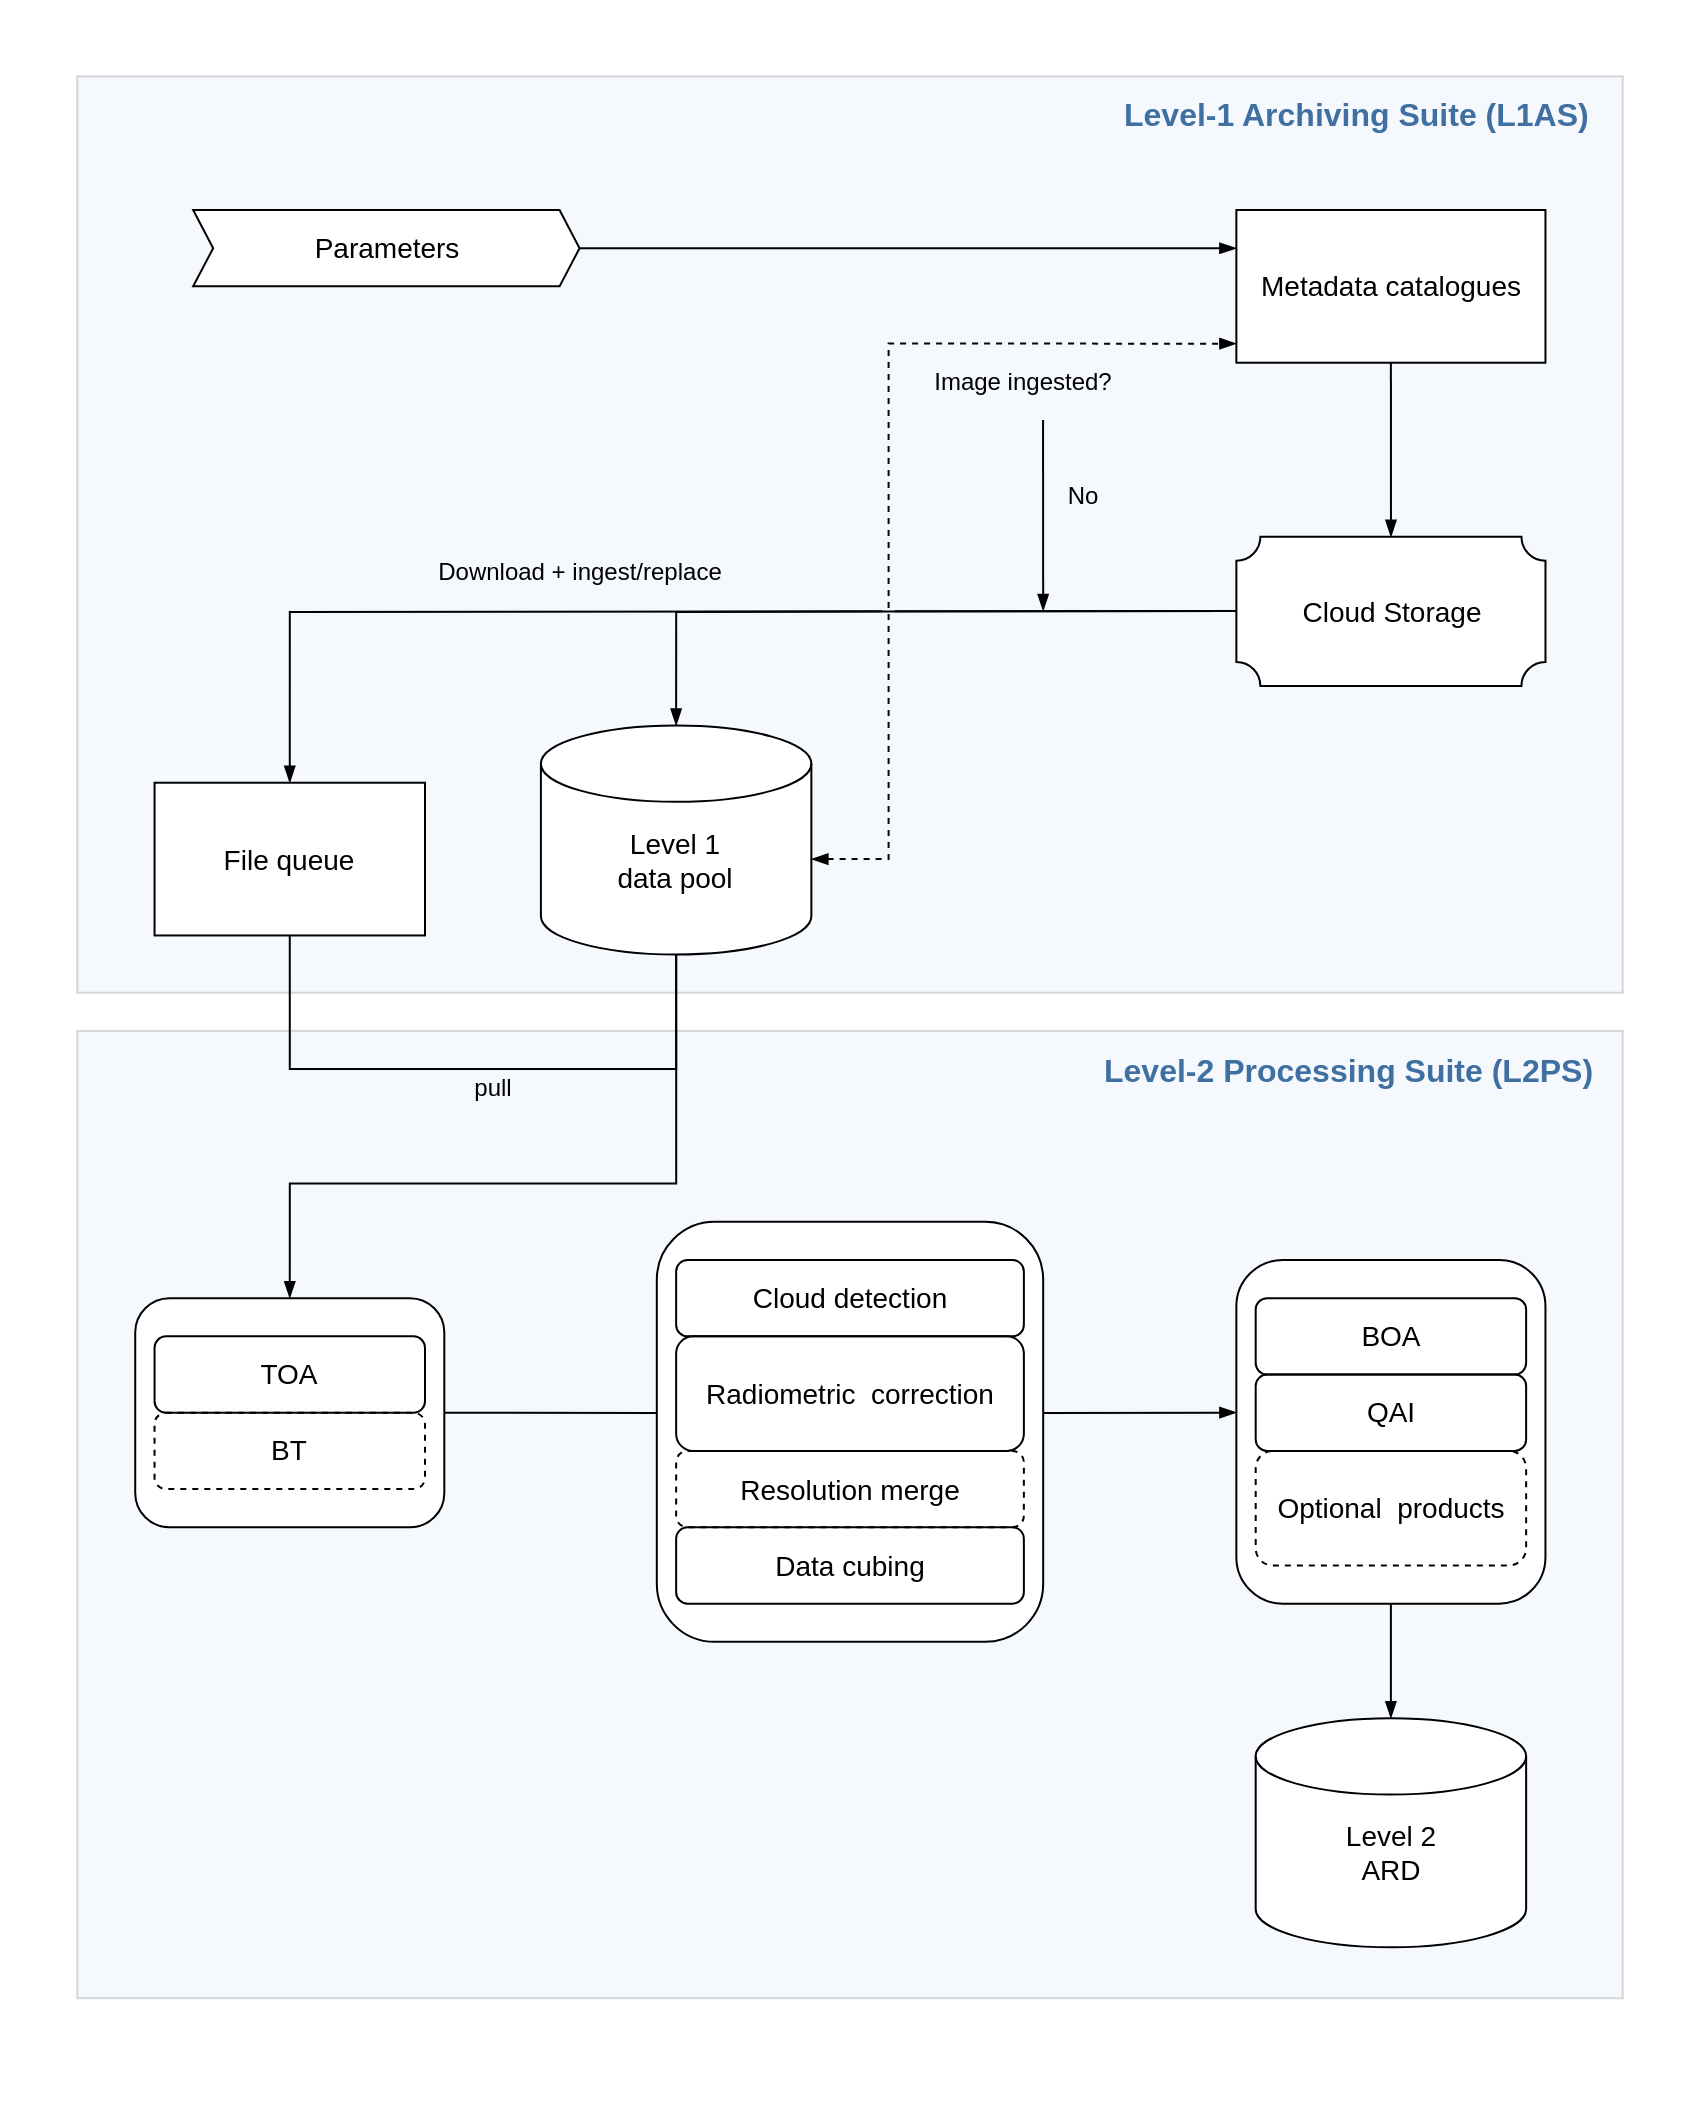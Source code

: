<mxfile version="14.5.1" type="device"><diagram id="rmyPew23WOvFFHAFt1sf" name="Page-1"><mxGraphModel dx="2770" dy="1360" grid="1" gridSize="10" guides="1" tooltips="1" connect="1" arrows="1" fold="1" page="1" pageScale="1" pageWidth="850" pageHeight="1100" math="0" shadow="0"><root><mxCell id="0"/><mxCell id="1" parent="0"/><mxCell id="0ZRtjqc5u3yz2Xx5zH93-1" value="" style="group" parent="1" vertex="1" connectable="0"><mxGeometry x="140" y="80" width="850" height="1050" as="geometry"/></mxCell><mxCell id="renW0KPL-82yQJ50f4By-45" value="" style="rounded=0;whiteSpace=wrap;html=1;fillColor=#ffffff;strokeColor=none;" parent="0ZRtjqc5u3yz2Xx5zH93-1" vertex="1"><mxGeometry width="850" height="1028.944" as="geometry"/></mxCell><mxCell id="renW0KPL-82yQJ50f4By-15" value="" style="rounded=0;whiteSpace=wrap;html=1;strokeColor=#666666;fontColor=#333333;fillColor=#D8E5FA;opacity=25;" parent="0ZRtjqc5u3yz2Xx5zH93-1" vertex="1"><mxGeometry x="38.638" y="515.456" width="772.725" height="483.663" as="geometry"/></mxCell><mxCell id="renW0KPL-82yQJ50f4By-36" value="" style="rounded=1;whiteSpace=wrap;html=1;" parent="0ZRtjqc5u3yz2Xx5zH93-1" vertex="1"><mxGeometry x="618.182" y="630.0" width="154.545" height="171.818" as="geometry"/></mxCell><mxCell id="renW0KPL-82yQJ50f4By-40" value="" style="rounded=1;whiteSpace=wrap;html=1;" parent="0ZRtjqc5u3yz2Xx5zH93-1" vertex="1"><mxGeometry x="328.409" y="610.909" width="193.182" height="210.0" as="geometry"/></mxCell><mxCell id="renW0KPL-82yQJ50f4By-41" value="" style="rounded=1;whiteSpace=wrap;html=1;" parent="0ZRtjqc5u3yz2Xx5zH93-1" vertex="1"><mxGeometry x="67.614" y="649.091" width="154.545" height="114.545" as="geometry"/></mxCell><mxCell id="renW0KPL-82yQJ50f4By-14" value="" style="rounded=0;whiteSpace=wrap;html=1;strokeColor=#666666;fontColor=#333333;fillColor=#D8E5FA;opacity=25;" parent="0ZRtjqc5u3yz2Xx5zH93-1" vertex="1"><mxGeometry x="38.636" y="38.182" width="772.727" height="458.182" as="geometry"/></mxCell><mxCell id="bnw_IWHUXGcyaUQyViOL-9" value="" style="verticalLabelPosition=bottom;verticalAlign=top;html=1;shape=mxgraph.basic.plaque;dx=6;" parent="0ZRtjqc5u3yz2Xx5zH93-1" vertex="1"><mxGeometry x="618.189" y="268.42" width="154.551" height="74.561" as="geometry"/></mxCell><mxCell id="bnw_IWHUXGcyaUQyViOL-12" value="&lt;font style=&quot;font-size: 14px&quot;&gt;Parameters&lt;/font&gt;" style="html=1;shadow=0;dashed=0;align=center;verticalAlign=middle;shape=mxgraph.arrows2.arrow;dy=0;dx=10;notch=10;strokeColor=#000000;strokeWidth=1;" parent="0ZRtjqc5u3yz2Xx5zH93-1" vertex="1"><mxGeometry x="96.591" y="105.0" width="193.182" height="38.182" as="geometry"/></mxCell><mxCell id="renW0KPL-82yQJ50f4By-3" style="edgeStyle=orthogonalEdgeStyle;rounded=0;jumpStyle=gap;orthogonalLoop=1;jettySize=auto;html=1;startArrow=none;startFill=0;endArrow=blockThin;endFill=1;" parent="0ZRtjqc5u3yz2Xx5zH93-1" source="bnw_IWHUXGcyaUQyViOL-15" target="bnw_IWHUXGcyaUQyViOL-9" edge="1"><mxGeometry relative="1" as="geometry"/></mxCell><mxCell id="bnw_IWHUXGcyaUQyViOL-15" value="&lt;font style=&quot;font-size: 14px&quot;&gt;Metadata catalogues&lt;/font&gt;" style="rounded=0;whiteSpace=wrap;html=1;strokeColor=#000000;strokeWidth=1;" parent="0ZRtjqc5u3yz2Xx5zH93-1" vertex="1"><mxGeometry x="618.182" y="105.0" width="154.545" height="76.364" as="geometry"/></mxCell><mxCell id="renW0KPL-82yQJ50f4By-27" style="edgeStyle=orthogonalEdgeStyle;rounded=0;jumpStyle=gap;orthogonalLoop=1;jettySize=auto;html=1;entryX=0.5;entryY=0;entryDx=0;entryDy=0;startArrow=none;startFill=0;endArrow=blockThin;endFill=1;" parent="0ZRtjqc5u3yz2Xx5zH93-1" source="bnw_IWHUXGcyaUQyViOL-16" target="renW0KPL-82yQJ50f4By-41" edge="1"><mxGeometry relative="1" as="geometry"><Array as="points"><mxPoint x="338.068" y="591.818"/><mxPoint x="144.886" y="591.818"/></Array></mxGeometry></mxCell><mxCell id="bnw_IWHUXGcyaUQyViOL-16" value="" style="strokeWidth=1;html=1;shape=mxgraph.flowchart.database;whiteSpace=wrap;" parent="0ZRtjqc5u3yz2Xx5zH93-1" vertex="1"><mxGeometry x="270.455" y="362.727" width="135.227" height="114.545" as="geometry"/></mxCell><mxCell id="renW0KPL-82yQJ50f4By-26" style="edgeStyle=orthogonalEdgeStyle;rounded=0;jumpStyle=gap;orthogonalLoop=1;jettySize=auto;html=1;entryX=0.5;entryY=1;entryDx=0;entryDy=0;entryPerimeter=0;startArrow=none;startFill=0;endArrow=none;endFill=0;exitX=0.5;exitY=1;exitDx=0;exitDy=0;" parent="0ZRtjqc5u3yz2Xx5zH93-1" source="bnw_IWHUXGcyaUQyViOL-17" target="bnw_IWHUXGcyaUQyViOL-16" edge="1"><mxGeometry relative="1" as="geometry"><Array as="points"><mxPoint x="144.886" y="534.545"/><mxPoint x="338.068" y="534.545"/></Array></mxGeometry></mxCell><mxCell id="bnw_IWHUXGcyaUQyViOL-17" value="&lt;font style=&quot;font-size: 14px&quot;&gt;File queue&lt;/font&gt;" style="rounded=0;whiteSpace=wrap;html=1;strokeColor=#000000;strokeWidth=1;" parent="0ZRtjqc5u3yz2Xx5zH93-1" vertex="1"><mxGeometry x="77.273" y="391.364" width="135.227" height="76.364" as="geometry"/></mxCell><mxCell id="renW0KPL-82yQJ50f4By-4" style="edgeStyle=orthogonalEdgeStyle;rounded=0;jumpStyle=gap;orthogonalLoop=1;jettySize=auto;html=1;entryX=0;entryY=0.875;entryDx=0;entryDy=0;entryPerimeter=0;startArrow=blockThin;startFill=1;endArrow=blockThin;endFill=1;dashed=1;" parent="0ZRtjqc5u3yz2Xx5zH93-1" source="renW0KPL-82yQJ50f4By-1" target="bnw_IWHUXGcyaUQyViOL-15" edge="1"><mxGeometry relative="1" as="geometry"><Array as="points"><mxPoint x="444.318" y="429.545"/><mxPoint x="444.318" y="171.818"/></Array></mxGeometry></mxCell><mxCell id="renW0KPL-82yQJ50f4By-1" value="&lt;font style=&quot;font-size: 14px&quot;&gt;Level 1&lt;br&gt;data pool&lt;/font&gt;" style="text;html=1;strokeColor=none;fillColor=none;align=center;verticalAlign=middle;whiteSpace=wrap;rounded=0;" parent="0ZRtjqc5u3yz2Xx5zH93-1" vertex="1"><mxGeometry x="270.455" y="400.909" width="135.227" height="57.273" as="geometry"/></mxCell><mxCell id="renW0KPL-82yQJ50f4By-6" style="edgeStyle=orthogonalEdgeStyle;rounded=0;jumpStyle=none;orthogonalLoop=1;jettySize=auto;html=1;entryX=0.5;entryY=0;entryDx=0;entryDy=0;entryPerimeter=0;startArrow=none;startFill=0;endArrow=blockThin;endFill=1;" parent="0ZRtjqc5u3yz2Xx5zH93-1" target="bnw_IWHUXGcyaUQyViOL-16" edge="1"><mxGeometry relative="1" as="geometry"><mxPoint x="618.182" y="305.455" as="sourcePoint"/></mxGeometry></mxCell><mxCell id="renW0KPL-82yQJ50f4By-7" style="edgeStyle=orthogonalEdgeStyle;rounded=0;jumpStyle=gap;orthogonalLoop=1;jettySize=auto;html=1;startArrow=none;startFill=0;endArrow=blockThin;endFill=1;entryX=0.5;entryY=0;entryDx=0;entryDy=0;" parent="0ZRtjqc5u3yz2Xx5zH93-1" target="bnw_IWHUXGcyaUQyViOL-17" edge="1"><mxGeometry relative="1" as="geometry"><mxPoint x="135.227" y="381.818" as="targetPoint"/><mxPoint x="618.182" y="305.455" as="sourcePoint"/></mxGeometry></mxCell><mxCell id="renW0KPL-82yQJ50f4By-5" value="&lt;font style=&quot;font-size: 14px&quot;&gt;Cloud Storage&lt;/font&gt;" style="text;html=1;strokeColor=none;fillColor=none;align=center;verticalAlign=middle;whiteSpace=wrap;rounded=0;" parent="0ZRtjqc5u3yz2Xx5zH93-1" vertex="1"><mxGeometry x="637.5" y="268.42" width="115.913" height="74.561" as="geometry"/></mxCell><mxCell id="renW0KPL-82yQJ50f4By-8" value="&lt;font style=&quot;font-size: 12px&quot;&gt;Image ingested?&lt;/font&gt;" style="text;html=1;strokeColor=none;fillColor=none;align=center;verticalAlign=middle;whiteSpace=wrap;rounded=0;" parent="0ZRtjqc5u3yz2Xx5zH93-1" vertex="1"><mxGeometry x="444.318" y="171.818" width="135.227" height="38.182" as="geometry"/></mxCell><mxCell id="renW0KPL-82yQJ50f4By-9" value="" style="endArrow=blockThin;html=1;exitX=0.571;exitY=1;exitDx=0;exitDy=0;exitPerimeter=0;endFill=1;" parent="0ZRtjqc5u3yz2Xx5zH93-1" source="renW0KPL-82yQJ50f4By-8" edge="1"><mxGeometry width="50" height="50" relative="1" as="geometry"><mxPoint x="386.364" y="171.818" as="sourcePoint"/><mxPoint x="521.591" y="305.455" as="targetPoint"/></mxGeometry></mxCell><mxCell id="renW0KPL-82yQJ50f4By-10" value="&lt;font style=&quot;font-size: 12px&quot;&gt;No&lt;/font&gt;" style="text;html=1;strokeColor=none;fillColor=none;align=center;verticalAlign=middle;whiteSpace=wrap;rounded=0;" parent="0ZRtjqc5u3yz2Xx5zH93-1" vertex="1"><mxGeometry x="521.591" y="229.091" width="38.636" height="38.182" as="geometry"/></mxCell><mxCell id="renW0KPL-82yQJ50f4By-11" value="&lt;font style=&quot;font-size: 12px&quot;&gt;Download + ingest/replace&lt;/font&gt;" style="text;html=1;strokeColor=none;fillColor=none;align=center;verticalAlign=middle;whiteSpace=wrap;rounded=0;" parent="0ZRtjqc5u3yz2Xx5zH93-1" vertex="1"><mxGeometry x="154.545" y="267.273" width="270.455" height="38.182" as="geometry"/></mxCell><mxCell id="renW0KPL-82yQJ50f4By-17" value="&lt;b&gt;&lt;font color=&quot;#4070a1&quot; style=&quot;font-size: 16px&quot;&gt;Level-1 Archiving Suite (L1AS)&lt;/font&gt;&lt;/b&gt;" style="text;html=1;strokeColor=none;fillColor=none;align=left;verticalAlign=middle;whiteSpace=wrap;rounded=0;" parent="0ZRtjqc5u3yz2Xx5zH93-1" vertex="1"><mxGeometry x="560" y="38.18" width="251.36" height="38.18" as="geometry"/></mxCell><mxCell id="renW0KPL-82yQJ50f4By-18" value="&lt;b&gt;&lt;font color=&quot;#4070a1&quot; style=&quot;font-size: 16px&quot;&gt;Level-2 Processing Suite (L2PS)&lt;/font&gt;&lt;/b&gt;" style="text;html=1;strokeColor=none;fillColor=none;align=left;verticalAlign=middle;whiteSpace=wrap;rounded=0;" parent="0ZRtjqc5u3yz2Xx5zH93-1" vertex="1"><mxGeometry x="550" y="515.45" width="261.36" height="38.18" as="geometry"/></mxCell><mxCell id="renW0KPL-82yQJ50f4By-19" value="&lt;font style=&quot;font-size: 14px&quot;&gt;TOA&lt;/font&gt;" style="rounded=1;whiteSpace=wrap;html=1;fillColor=none;" parent="0ZRtjqc5u3yz2Xx5zH93-1" vertex="1"><mxGeometry x="77.273" y="668.182" width="135.227" height="38.182" as="geometry"/></mxCell><mxCell id="renW0KPL-82yQJ50f4By-20" value="&lt;font style=&quot;font-size: 14px&quot;&gt;BT&lt;/font&gt;" style="rounded=1;whiteSpace=wrap;html=1;fillColor=none;dashed=1;" parent="0ZRtjqc5u3yz2Xx5zH93-1" vertex="1"><mxGeometry x="77.273" y="706.364" width="135.227" height="38.182" as="geometry"/></mxCell><mxCell id="renW0KPL-82yQJ50f4By-22" value="&lt;font style=&quot;font-size: 14px&quot;&gt;Cloud detection&lt;/font&gt;" style="rounded=1;whiteSpace=wrap;html=1;fillColor=none;" parent="0ZRtjqc5u3yz2Xx5zH93-1" vertex="1"><mxGeometry x="338.068" y="630.0" width="173.864" height="38.182" as="geometry"/></mxCell><mxCell id="renW0KPL-82yQJ50f4By-23" value="&lt;font style=&quot;font-size: 14px&quot;&gt;Resolution merge&lt;/font&gt;" style="rounded=1;whiteSpace=wrap;html=1;fillColor=none;dashed=1;" parent="0ZRtjqc5u3yz2Xx5zH93-1" vertex="1"><mxGeometry x="338.068" y="725.455" width="173.864" height="38.182" as="geometry"/></mxCell><mxCell id="renW0KPL-82yQJ50f4By-24" value="&lt;font style=&quot;font-size: 14px&quot;&gt;Radiometric&amp;nbsp; correction&lt;/font&gt;" style="rounded=1;whiteSpace=wrap;html=1;fillColor=none;" parent="0ZRtjqc5u3yz2Xx5zH93-1" vertex="1"><mxGeometry x="338.068" y="668.182" width="173.864" height="57.273" as="geometry"/></mxCell><mxCell id="renW0KPL-82yQJ50f4By-25" value="&lt;font style=&quot;font-size: 14px&quot;&gt;Data cubing&lt;/font&gt;" style="rounded=1;whiteSpace=wrap;html=1;fillColor=none;" parent="0ZRtjqc5u3yz2Xx5zH93-1" vertex="1"><mxGeometry x="338.068" y="763.636" width="173.864" height="38.182" as="geometry"/></mxCell><mxCell id="renW0KPL-82yQJ50f4By-28" value="&lt;font style=&quot;font-size: 12px&quot;&gt;pull&lt;/font&gt;" style="text;html=1;strokeColor=none;fillColor=none;align=center;verticalAlign=middle;whiteSpace=wrap;rounded=0;" parent="0ZRtjqc5u3yz2Xx5zH93-1" vertex="1"><mxGeometry x="202.841" y="534.545" width="86.932" height="19.091" as="geometry"/></mxCell><mxCell id="renW0KPL-82yQJ50f4By-29" value="&lt;font style=&quot;font-size: 14px&quot;&gt;BOA&lt;/font&gt;" style="rounded=1;whiteSpace=wrap;html=1;fillColor=none;" parent="0ZRtjqc5u3yz2Xx5zH93-1" vertex="1"><mxGeometry x="627.841" y="649.091" width="135.227" height="38.182" as="geometry"/></mxCell><mxCell id="renW0KPL-82yQJ50f4By-31" value="&lt;font style=&quot;font-size: 14px&quot;&gt;QAI&lt;/font&gt;" style="rounded=1;whiteSpace=wrap;html=1;fillColor=none;" parent="0ZRtjqc5u3yz2Xx5zH93-1" vertex="1"><mxGeometry x="627.841" y="687.273" width="135.227" height="38.182" as="geometry"/></mxCell><mxCell id="renW0KPL-82yQJ50f4By-32" value="&lt;font style=&quot;font-size: 14px&quot;&gt;Optional&amp;nbsp; products&lt;/font&gt;" style="rounded=1;whiteSpace=wrap;html=1;fillColor=none;dashed=1;" parent="0ZRtjqc5u3yz2Xx5zH93-1" vertex="1"><mxGeometry x="627.841" y="725.455" width="135.227" height="57.273" as="geometry"/></mxCell><mxCell id="renW0KPL-82yQJ50f4By-33" value="" style="strokeWidth=1;html=1;shape=mxgraph.flowchart.database;whiteSpace=wrap;" parent="0ZRtjqc5u3yz2Xx5zH93-1" vertex="1"><mxGeometry x="627.841" y="859.091" width="135.227" height="114.545" as="geometry"/></mxCell><mxCell id="renW0KPL-82yQJ50f4By-34" value="&lt;font style=&quot;font-size: 14px&quot;&gt;Level 2&lt;br&gt;ARD&lt;br&gt;&lt;/font&gt;" style="text;html=1;strokeColor=none;fillColor=none;align=center;verticalAlign=middle;whiteSpace=wrap;rounded=0;" parent="0ZRtjqc5u3yz2Xx5zH93-1" vertex="1"><mxGeometry x="627.841" y="897.273" width="135.227" height="57.273" as="geometry"/></mxCell><mxCell id="renW0KPL-82yQJ50f4By-37" style="edgeStyle=orthogonalEdgeStyle;rounded=0;jumpStyle=gap;orthogonalLoop=1;jettySize=auto;html=1;entryX=0.5;entryY=0;entryDx=0;entryDy=0;entryPerimeter=0;startArrow=none;startFill=0;endArrow=blockThin;endFill=1;" parent="0ZRtjqc5u3yz2Xx5zH93-1" source="renW0KPL-82yQJ50f4By-36" target="renW0KPL-82yQJ50f4By-33" edge="1"><mxGeometry relative="1" as="geometry"/></mxCell><mxCell id="renW0KPL-82yQJ50f4By-43" style="edgeStyle=orthogonalEdgeStyle;rounded=0;jumpStyle=gap;orthogonalLoop=1;jettySize=auto;html=1;entryX=0;entryY=0.444;entryDx=0;entryDy=0;startArrow=none;startFill=0;endArrow=blockThin;endFill=1;exitX=1.001;exitY=0.455;exitDx=0;exitDy=0;exitPerimeter=0;entryPerimeter=0;" parent="0ZRtjqc5u3yz2Xx5zH93-1" source="renW0KPL-82yQJ50f4By-40" target="renW0KPL-82yQJ50f4By-36" edge="1"><mxGeometry relative="1" as="geometry"><Array as="points"><mxPoint x="569.886" y="706.364"/><mxPoint x="618.182" y="706.364"/></Array></mxGeometry></mxCell><mxCell id="renW0KPL-82yQJ50f4By-2" style="edgeStyle=orthogonalEdgeStyle;rounded=0;jumpStyle=gap;orthogonalLoop=1;jettySize=auto;html=1;startArrow=none;startFill=0;endArrow=blockThin;endFill=1;" parent="0ZRtjqc5u3yz2Xx5zH93-1" source="bnw_IWHUXGcyaUQyViOL-12" target="bnw_IWHUXGcyaUQyViOL-15" edge="1"><mxGeometry relative="1" as="geometry"><Array as="points"><mxPoint x="540.909" y="124.091"/><mxPoint x="540.909" y="124.091"/></Array></mxGeometry></mxCell><mxCell id="renW0KPL-82yQJ50f4By-42" style="edgeStyle=orthogonalEdgeStyle;rounded=0;jumpStyle=gap;orthogonalLoop=1;jettySize=auto;html=1;entryX=-0.001;entryY=0.455;entryDx=0;entryDy=0;entryPerimeter=0;startArrow=none;startFill=0;endArrow=none;endFill=0;" parent="0ZRtjqc5u3yz2Xx5zH93-1" source="renW0KPL-82yQJ50f4By-41" target="renW0KPL-82yQJ50f4By-40" edge="1"><mxGeometry relative="1" as="geometry"/></mxCell></root></mxGraphModel></diagram></mxfile>